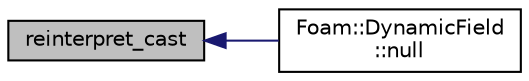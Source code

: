 digraph "reinterpret_cast"
{
  bgcolor="transparent";
  edge [fontname="Helvetica",fontsize="10",labelfontname="Helvetica",labelfontsize="10"];
  node [fontname="Helvetica",fontsize="10",shape=record];
  rankdir="LR";
  Node1 [label="reinterpret_cast",height=0.2,width=0.4,color="black", fillcolor="grey75", style="filled", fontcolor="black"];
  Node1 -> Node2 [dir="back",color="midnightblue",fontsize="10",style="solid",fontname="Helvetica"];
  Node2 [label="Foam::DynamicField\l::null",height=0.2,width=0.4,color="black",URL="$a00597.html#a455b1da3da583022305655c014bcf248",tooltip="Return a null field. "];
}
